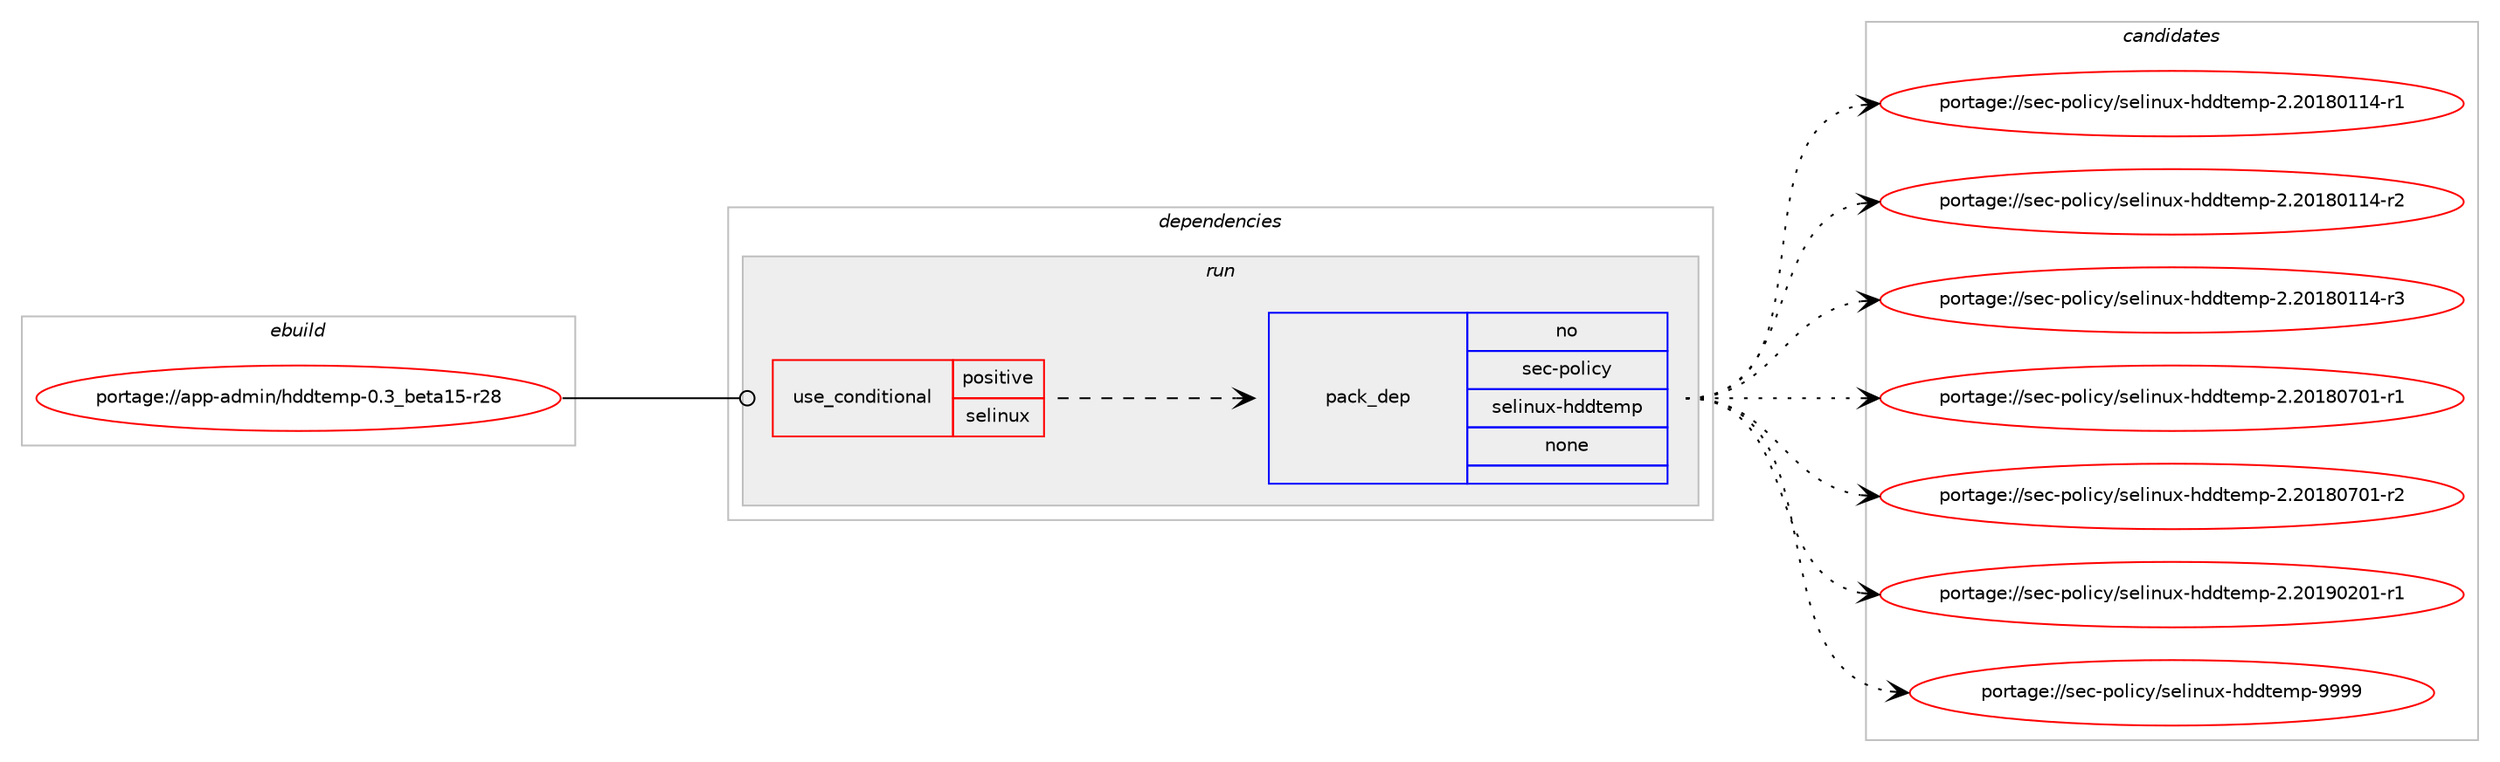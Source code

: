 digraph prolog {

# *************
# Graph options
# *************

newrank=true;
concentrate=true;
compound=true;
graph [rankdir=LR,fontname=Helvetica,fontsize=10,ranksep=1.5];#, ranksep=2.5, nodesep=0.2];
edge  [arrowhead=vee];
node  [fontname=Helvetica,fontsize=10];

# **********
# The ebuild
# **********

subgraph cluster_leftcol {
color=gray;
rank=same;
label=<<i>ebuild</i>>;
id [label="portage://app-admin/hddtemp-0.3_beta15-r28", color=red, width=4, href="../app-admin/hddtemp-0.3_beta15-r28.svg"];
}

# ****************
# The dependencies
# ****************

subgraph cluster_midcol {
color=gray;
label=<<i>dependencies</i>>;
subgraph cluster_compile {
fillcolor="#eeeeee";
style=filled;
label=<<i>compile</i>>;
}
subgraph cluster_compileandrun {
fillcolor="#eeeeee";
style=filled;
label=<<i>compile and run</i>>;
}
subgraph cluster_run {
fillcolor="#eeeeee";
style=filled;
label=<<i>run</i>>;
subgraph cond659 {
dependency3324 [label=<<TABLE BORDER="0" CELLBORDER="1" CELLSPACING="0" CELLPADDING="4"><TR><TD ROWSPAN="3" CELLPADDING="10">use_conditional</TD></TR><TR><TD>positive</TD></TR><TR><TD>selinux</TD></TR></TABLE>>, shape=none, color=red];
subgraph pack2597 {
dependency3325 [label=<<TABLE BORDER="0" CELLBORDER="1" CELLSPACING="0" CELLPADDING="4" WIDTH="220"><TR><TD ROWSPAN="6" CELLPADDING="30">pack_dep</TD></TR><TR><TD WIDTH="110">no</TD></TR><TR><TD>sec-policy</TD></TR><TR><TD>selinux-hddtemp</TD></TR><TR><TD>none</TD></TR><TR><TD></TD></TR></TABLE>>, shape=none, color=blue];
}
dependency3324:e -> dependency3325:w [weight=20,style="dashed",arrowhead="vee"];
}
id:e -> dependency3324:w [weight=20,style="solid",arrowhead="odot"];
}
}

# **************
# The candidates
# **************

subgraph cluster_choices {
rank=same;
color=gray;
label=<<i>candidates</i>>;

subgraph choice2597 {
color=black;
nodesep=1;
choiceportage115101994511211110810599121471151011081051101171204510410010011610110911245504650484956484949524511449 [label="portage://sec-policy/selinux-hddtemp-2.20180114-r1", color=red, width=4,href="../sec-policy/selinux-hddtemp-2.20180114-r1.svg"];
choiceportage115101994511211110810599121471151011081051101171204510410010011610110911245504650484956484949524511450 [label="portage://sec-policy/selinux-hddtemp-2.20180114-r2", color=red, width=4,href="../sec-policy/selinux-hddtemp-2.20180114-r2.svg"];
choiceportage115101994511211110810599121471151011081051101171204510410010011610110911245504650484956484949524511451 [label="portage://sec-policy/selinux-hddtemp-2.20180114-r3", color=red, width=4,href="../sec-policy/selinux-hddtemp-2.20180114-r3.svg"];
choiceportage115101994511211110810599121471151011081051101171204510410010011610110911245504650484956485548494511449 [label="portage://sec-policy/selinux-hddtemp-2.20180701-r1", color=red, width=4,href="../sec-policy/selinux-hddtemp-2.20180701-r1.svg"];
choiceportage115101994511211110810599121471151011081051101171204510410010011610110911245504650484956485548494511450 [label="portage://sec-policy/selinux-hddtemp-2.20180701-r2", color=red, width=4,href="../sec-policy/selinux-hddtemp-2.20180701-r2.svg"];
choiceportage115101994511211110810599121471151011081051101171204510410010011610110911245504650484957485048494511449 [label="portage://sec-policy/selinux-hddtemp-2.20190201-r1", color=red, width=4,href="../sec-policy/selinux-hddtemp-2.20190201-r1.svg"];
choiceportage11510199451121111081059912147115101108105110117120451041001001161011091124557575757 [label="portage://sec-policy/selinux-hddtemp-9999", color=red, width=4,href="../sec-policy/selinux-hddtemp-9999.svg"];
dependency3325:e -> choiceportage115101994511211110810599121471151011081051101171204510410010011610110911245504650484956484949524511449:w [style=dotted,weight="100"];
dependency3325:e -> choiceportage115101994511211110810599121471151011081051101171204510410010011610110911245504650484956484949524511450:w [style=dotted,weight="100"];
dependency3325:e -> choiceportage115101994511211110810599121471151011081051101171204510410010011610110911245504650484956484949524511451:w [style=dotted,weight="100"];
dependency3325:e -> choiceportage115101994511211110810599121471151011081051101171204510410010011610110911245504650484956485548494511449:w [style=dotted,weight="100"];
dependency3325:e -> choiceportage115101994511211110810599121471151011081051101171204510410010011610110911245504650484956485548494511450:w [style=dotted,weight="100"];
dependency3325:e -> choiceportage115101994511211110810599121471151011081051101171204510410010011610110911245504650484957485048494511449:w [style=dotted,weight="100"];
dependency3325:e -> choiceportage11510199451121111081059912147115101108105110117120451041001001161011091124557575757:w [style=dotted,weight="100"];
}
}

}
